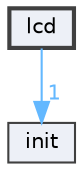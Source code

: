 digraph "lcd"
{
 // LATEX_PDF_SIZE
  bgcolor="transparent";
  edge [fontname=Helvetica,fontsize=10,labelfontname=Helvetica,labelfontsize=10];
  node [fontname=Helvetica,fontsize=10,shape=box,height=0.2,width=0.4];
  compound=true
  dir_7539740a674fe554df3e16c8629ce56f [label="lcd", fillcolor="#edf0f7", color="grey25", style="filled,bold", URL="dir_7539740a674fe554df3e16c8629ce56f.html",tooltip=""];
  dir_b1b7c248586c03e23e648237ba8dbb8d [label="init", fillcolor="#edf0f7", color="grey25", style="filled", URL="dir_b1b7c248586c03e23e648237ba8dbb8d.html",tooltip=""];
  dir_7539740a674fe554df3e16c8629ce56f->dir_b1b7c248586c03e23e648237ba8dbb8d [headlabel="1", labeldistance=1.5 headhref="dir_000004_000002.html" color="steelblue1" fontcolor="steelblue1"];
}
